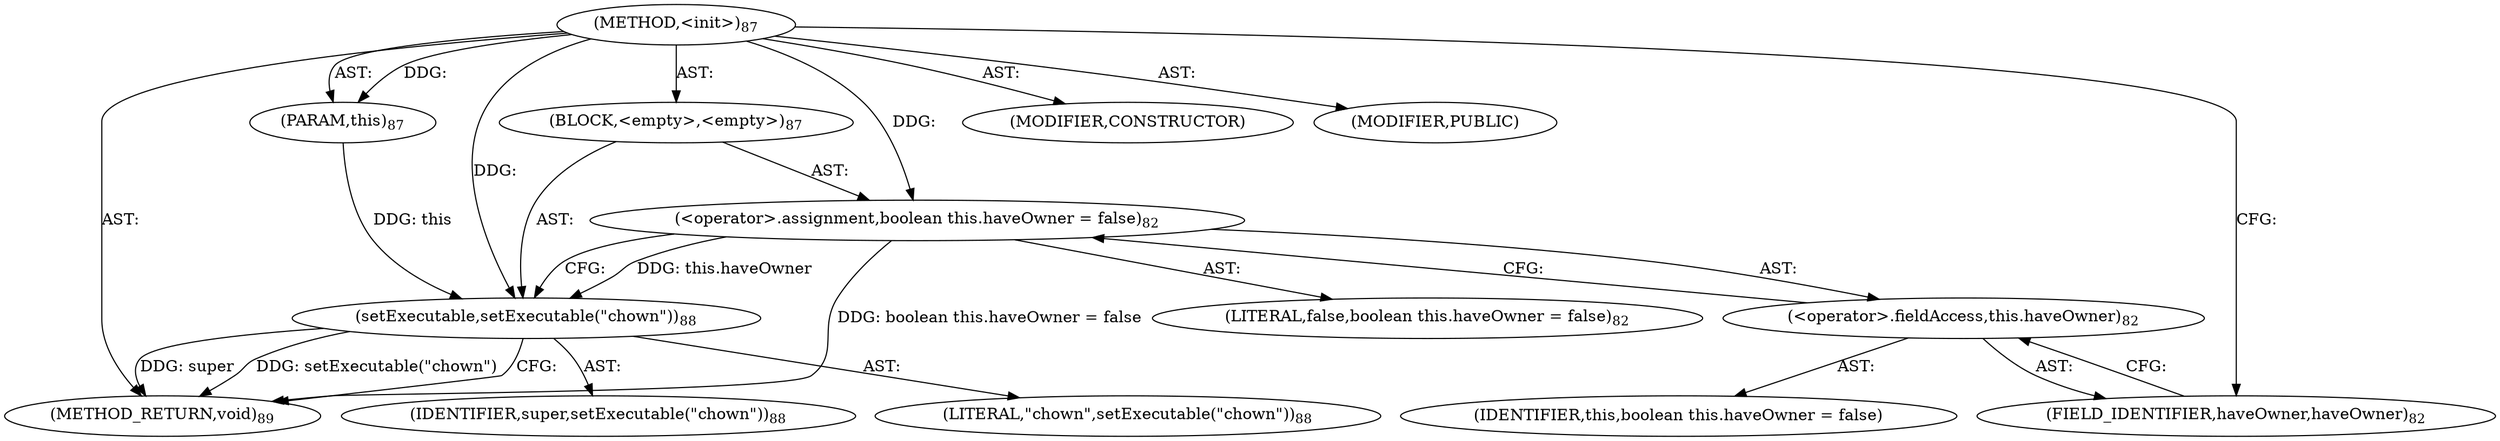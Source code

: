 digraph "&lt;init&gt;" {  
"111669149696" [label = <(METHOD,&lt;init&gt;)<SUB>87</SUB>> ]
"115964116995" [label = <(PARAM,this)<SUB>87</SUB>> ]
"25769803776" [label = <(BLOCK,&lt;empty&gt;,&lt;empty&gt;)<SUB>87</SUB>> ]
"30064771072" [label = <(&lt;operator&gt;.assignment,boolean this.haveOwner = false)<SUB>82</SUB>> ]
"30064771073" [label = <(&lt;operator&gt;.fieldAccess,this.haveOwner)<SUB>82</SUB>> ]
"68719476740" [label = <(IDENTIFIER,this,boolean this.haveOwner = false)> ]
"55834574848" [label = <(FIELD_IDENTIFIER,haveOwner,haveOwner)<SUB>82</SUB>> ]
"90194313216" [label = <(LITERAL,false,boolean this.haveOwner = false)<SUB>82</SUB>> ]
"30064771074" [label = <(setExecutable,setExecutable(&quot;chown&quot;))<SUB>88</SUB>> ]
"68719476741" [label = <(IDENTIFIER,super,setExecutable(&quot;chown&quot;))<SUB>88</SUB>> ]
"90194313217" [label = <(LITERAL,&quot;chown&quot;,setExecutable(&quot;chown&quot;))<SUB>88</SUB>> ]
"133143986177" [label = <(MODIFIER,CONSTRUCTOR)> ]
"133143986178" [label = <(MODIFIER,PUBLIC)> ]
"128849018880" [label = <(METHOD_RETURN,void)<SUB>89</SUB>> ]
  "111669149696" -> "115964116995"  [ label = "AST: "] 
  "111669149696" -> "25769803776"  [ label = "AST: "] 
  "111669149696" -> "133143986177"  [ label = "AST: "] 
  "111669149696" -> "133143986178"  [ label = "AST: "] 
  "111669149696" -> "128849018880"  [ label = "AST: "] 
  "25769803776" -> "30064771072"  [ label = "AST: "] 
  "25769803776" -> "30064771074"  [ label = "AST: "] 
  "30064771072" -> "30064771073"  [ label = "AST: "] 
  "30064771072" -> "90194313216"  [ label = "AST: "] 
  "30064771073" -> "68719476740"  [ label = "AST: "] 
  "30064771073" -> "55834574848"  [ label = "AST: "] 
  "30064771074" -> "68719476741"  [ label = "AST: "] 
  "30064771074" -> "90194313217"  [ label = "AST: "] 
  "30064771072" -> "30064771074"  [ label = "CFG: "] 
  "30064771074" -> "128849018880"  [ label = "CFG: "] 
  "30064771073" -> "30064771072"  [ label = "CFG: "] 
  "55834574848" -> "30064771073"  [ label = "CFG: "] 
  "111669149696" -> "55834574848"  [ label = "CFG: "] 
  "30064771072" -> "128849018880"  [ label = "DDG: boolean this.haveOwner = false"] 
  "30064771074" -> "128849018880"  [ label = "DDG: super"] 
  "30064771074" -> "128849018880"  [ label = "DDG: setExecutable(&quot;chown&quot;)"] 
  "111669149696" -> "115964116995"  [ label = "DDG: "] 
  "111669149696" -> "30064771072"  [ label = "DDG: "] 
  "115964116995" -> "30064771074"  [ label = "DDG: this"] 
  "30064771072" -> "30064771074"  [ label = "DDG: this.haveOwner"] 
  "111669149696" -> "30064771074"  [ label = "DDG: "] 
}
